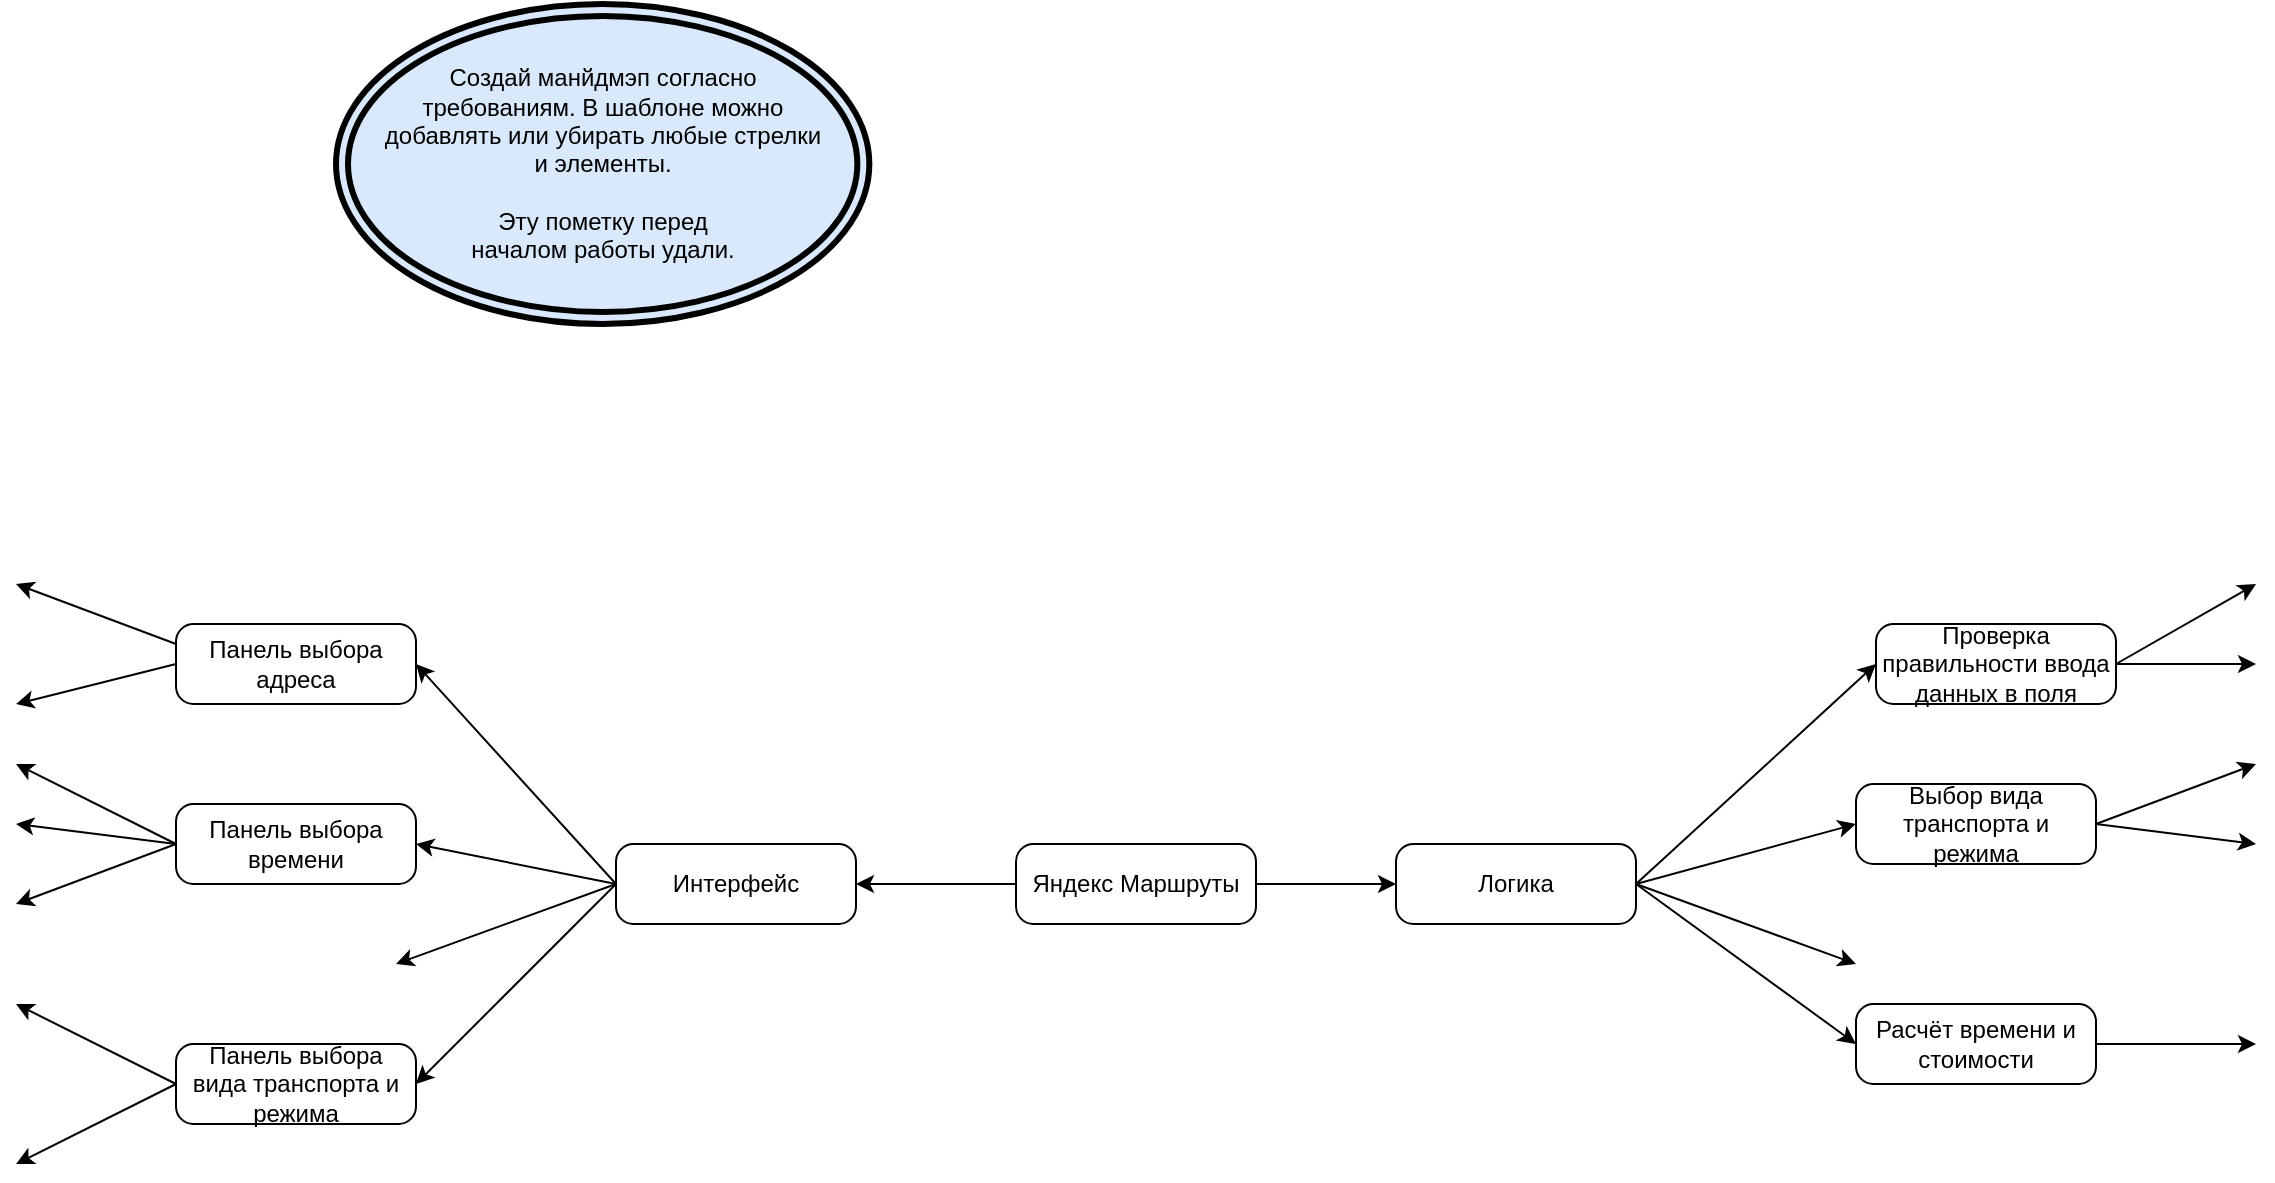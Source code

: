 <mxfile version="15.3.6" type="github"><diagram id="mye7cpsdecRdVJIh1ltE" name="Page-1"><mxGraphModel dx="1669" dy="1712" grid="1" gridSize="10" guides="1" tooltips="1" connect="1" arrows="1" fold="1" page="1" pageScale="1" pageWidth="827" pageHeight="1169" math="0" shadow="0"><root><mxCell id="0"/><mxCell id="1" parent="0"/><mxCell id="GoWqnwifKlF_Yr-xNYbi-38" style="edgeStyle=none;rounded=0;orthogonalLoop=1;jettySize=auto;html=1;exitX=0;exitY=0.5;exitDx=0;exitDy=0;entryX=1;entryY=0.5;entryDx=0;entryDy=0;" parent="1" source="GoWqnwifKlF_Yr-xNYbi-1" target="GoWqnwifKlF_Yr-xNYbi-3" edge="1"><mxGeometry relative="1" as="geometry"><mxPoint x="270" y="380" as="targetPoint"/></mxGeometry></mxCell><mxCell id="qn3d2HcTWaKksIYHcs9O-18" style="edgeStyle=none;rounded=0;orthogonalLoop=1;jettySize=auto;html=1;exitX=1;exitY=0.5;exitDx=0;exitDy=0;" parent="1" source="GoWqnwifKlF_Yr-xNYbi-1" edge="1"><mxGeometry relative="1" as="geometry"><mxPoint x="530" y="380" as="targetPoint"/></mxGeometry></mxCell><mxCell id="GoWqnwifKlF_Yr-xNYbi-1" value="Яндекс Маршруты" style="rounded=1;whiteSpace=wrap;html=1;arcSize=22;" parent="1" vertex="1"><mxGeometry x="340" y="360" width="120" height="40" as="geometry"/></mxCell><mxCell id="GoWqnwifKlF_Yr-xNYbi-52" style="edgeStyle=none;rounded=0;orthogonalLoop=1;jettySize=auto;html=1;exitX=0;exitY=0.5;exitDx=0;exitDy=0;entryX=1;entryY=0.5;entryDx=0;entryDy=0;" parent="1" source="GoWqnwifKlF_Yr-xNYbi-3" target="GoWqnwifKlF_Yr-xNYbi-43" edge="1"><mxGeometry relative="1" as="geometry"/></mxCell><mxCell id="OxW7yi1mNQBKnJ8u3WXz-1" style="rounded=0;orthogonalLoop=1;jettySize=auto;html=1;exitX=0;exitY=0.5;exitDx=0;exitDy=0;entryX=1;entryY=0.5;entryDx=0;entryDy=0;" parent="1" source="GoWqnwifKlF_Yr-xNYbi-3" target="GoWqnwifKlF_Yr-xNYbi-45" edge="1"><mxGeometry relative="1" as="geometry"/></mxCell><mxCell id="OxW7yi1mNQBKnJ8u3WXz-3" style="edgeStyle=none;rounded=0;orthogonalLoop=1;jettySize=auto;html=1;exitX=0;exitY=0.5;exitDx=0;exitDy=0;entryX=1;entryY=0.5;entryDx=0;entryDy=0;" parent="1" source="GoWqnwifKlF_Yr-xNYbi-3" target="OxW7yi1mNQBKnJ8u3WXz-2" edge="1"><mxGeometry relative="1" as="geometry"/></mxCell><mxCell id="OxW7yi1mNQBKnJ8u3WXz-5" style="edgeStyle=none;rounded=0;orthogonalLoop=1;jettySize=auto;html=1;exitX=0;exitY=0.5;exitDx=0;exitDy=0;" parent="1" source="GoWqnwifKlF_Yr-xNYbi-3" edge="1"><mxGeometry relative="1" as="geometry"><mxPoint x="30" y="420" as="targetPoint"/></mxGeometry></mxCell><mxCell id="GoWqnwifKlF_Yr-xNYbi-3" value="Интерфейс" style="rounded=1;whiteSpace=wrap;html=1;arcSize=22;" parent="1" vertex="1"><mxGeometry x="140" y="360" width="120" height="40" as="geometry"/></mxCell><mxCell id="oigtg8h2ie4QQOlHJKOF-9" style="edgeStyle=none;rounded=0;orthogonalLoop=1;jettySize=auto;html=1;exitX=1;exitY=0.5;exitDx=0;exitDy=0;" parent="1" source="GoWqnwifKlF_Yr-xNYbi-4" edge="1"><mxGeometry relative="1" as="geometry"><mxPoint x="960" y="230" as="targetPoint"/></mxGeometry></mxCell><mxCell id="oigtg8h2ie4QQOlHJKOF-10" style="edgeStyle=none;rounded=0;orthogonalLoop=1;jettySize=auto;html=1;exitX=1;exitY=0.5;exitDx=0;exitDy=0;" parent="1" source="GoWqnwifKlF_Yr-xNYbi-4" edge="1"><mxGeometry relative="1" as="geometry"><mxPoint x="960" y="270" as="targetPoint"/></mxGeometry></mxCell><mxCell id="GoWqnwifKlF_Yr-xNYbi-4" value="Проверка правильности ввода данных в поля" style="rounded=1;whiteSpace=wrap;html=1;arcSize=22;" parent="1" vertex="1"><mxGeometry x="770" y="250" width="120" height="40" as="geometry"/></mxCell><mxCell id="oigtg8h2ie4QQOlHJKOF-11" style="edgeStyle=none;rounded=0;orthogonalLoop=1;jettySize=auto;html=1;exitX=1;exitY=0.5;exitDx=0;exitDy=0;" parent="1" source="GoWqnwifKlF_Yr-xNYbi-5" edge="1"><mxGeometry relative="1" as="geometry"><mxPoint x="960" y="360" as="targetPoint"/><mxPoint x="900" y="480" as="sourcePoint"/></mxGeometry></mxCell><mxCell id="oigtg8h2ie4QQOlHJKOF-12" style="edgeStyle=none;rounded=0;orthogonalLoop=1;jettySize=auto;html=1;exitX=1;exitY=0.5;exitDx=0;exitDy=0;" parent="1" source="GoWqnwifKlF_Yr-xNYbi-5" edge="1"><mxGeometry relative="1" as="geometry"><mxPoint x="960" y="320" as="targetPoint"/></mxGeometry></mxCell><mxCell id="GoWqnwifKlF_Yr-xNYbi-5" value="Выбор вида транспорта и режима" style="rounded=1;whiteSpace=wrap;html=1;arcSize=22;" parent="1" vertex="1"><mxGeometry x="760" y="330" width="120" height="40" as="geometry"/></mxCell><mxCell id="oigtg8h2ie4QQOlHJKOF-6" style="edgeStyle=none;rounded=0;orthogonalLoop=1;jettySize=auto;html=1;exitX=0;exitY=0.5;exitDx=0;exitDy=0;" parent="1" source="GoWqnwifKlF_Yr-xNYbi-43" edge="1"><mxGeometry relative="1" as="geometry"><mxPoint x="-160" y="350" as="targetPoint"/></mxGeometry></mxCell><mxCell id="oigtg8h2ie4QQOlHJKOF-7" style="edgeStyle=none;rounded=0;orthogonalLoop=1;jettySize=auto;html=1;exitX=0;exitY=0.5;exitDx=0;exitDy=0;" parent="1" source="GoWqnwifKlF_Yr-xNYbi-43" edge="1"><mxGeometry relative="1" as="geometry"><mxPoint x="-160" y="390" as="targetPoint"/></mxGeometry></mxCell><mxCell id="oigtg8h2ie4QQOlHJKOF-8" style="edgeStyle=none;rounded=0;orthogonalLoop=1;jettySize=auto;html=1;exitX=0;exitY=0.5;exitDx=0;exitDy=0;" parent="1" source="GoWqnwifKlF_Yr-xNYbi-43" edge="1"><mxGeometry relative="1" as="geometry"><mxPoint x="-160" y="320" as="targetPoint"/></mxGeometry></mxCell><mxCell id="GoWqnwifKlF_Yr-xNYbi-43" value="Панель выбора времени" style="rounded=1;whiteSpace=wrap;html=1;arcSize=22;" parent="1" vertex="1"><mxGeometry x="-80" y="340" width="120" height="40" as="geometry"/></mxCell><mxCell id="oigtg8h2ie4QQOlHJKOF-4" style="edgeStyle=none;rounded=0;orthogonalLoop=1;jettySize=auto;html=1;exitX=0;exitY=0.5;exitDx=0;exitDy=0;" parent="1" source="GoWqnwifKlF_Yr-xNYbi-45" edge="1"><mxGeometry relative="1" as="geometry"><mxPoint x="-160" y="290" as="targetPoint"/></mxGeometry></mxCell><mxCell id="oigtg8h2ie4QQOlHJKOF-5" style="edgeStyle=none;rounded=0;orthogonalLoop=1;jettySize=auto;html=1;exitX=0;exitY=0.25;exitDx=0;exitDy=0;" parent="1" source="GoWqnwifKlF_Yr-xNYbi-45" edge="1"><mxGeometry relative="1" as="geometry"><mxPoint x="-160" y="230" as="targetPoint"/></mxGeometry></mxCell><mxCell id="GoWqnwifKlF_Yr-xNYbi-45" value="Панель выбора адреса" style="rounded=1;whiteSpace=wrap;html=1;arcSize=22;" parent="1" vertex="1"><mxGeometry x="-80" y="250" width="120" height="40" as="geometry"/></mxCell><mxCell id="XZIdlgmfusqNC0qmyRfb-1" value="Создай манйдмэп согласно &lt;br&gt;требованиям. В шаблоне можно&lt;br&gt;добавлять или убирать любые стрелки&lt;br&gt;и элементы.&lt;br&gt;&lt;br&gt;&lt;span&gt;Эту пометку перед &lt;br&gt;началом работы удали.&lt;/span&gt;" style="ellipse;shape=doubleEllipse;whiteSpace=wrap;html=1;strokeWidth=3;fillColor=#dae8fc;" parent="1" vertex="1"><mxGeometry x="-1.599e-14" y="-60" width="266.67" height="160" as="geometry"/></mxCell><mxCell id="qn3d2HcTWaKksIYHcs9O-7" style="edgeStyle=none;rounded=0;orthogonalLoop=1;jettySize=auto;html=1;exitX=1;exitY=0.5;exitDx=0;exitDy=0;entryX=0;entryY=0.5;entryDx=0;entryDy=0;" parent="1" source="qn3d2HcTWaKksIYHcs9O-5" target="GoWqnwifKlF_Yr-xNYbi-5" edge="1"><mxGeometry relative="1" as="geometry"/></mxCell><mxCell id="qn3d2HcTWaKksIYHcs9O-15" style="edgeStyle=none;rounded=0;orthogonalLoop=1;jettySize=auto;html=1;exitX=1;exitY=0.5;exitDx=0;exitDy=0;entryX=0;entryY=0.5;entryDx=0;entryDy=0;" parent="1" source="qn3d2HcTWaKksIYHcs9O-5" target="qn3d2HcTWaKksIYHcs9O-14" edge="1"><mxGeometry relative="1" as="geometry"><mxPoint x="760" y="380" as="targetPoint"/></mxGeometry></mxCell><mxCell id="OxW7yi1mNQBKnJ8u3WXz-6" style="edgeStyle=none;rounded=0;orthogonalLoop=1;jettySize=auto;html=1;exitX=1;exitY=0.5;exitDx=0;exitDy=0;entryX=0;entryY=0.5;entryDx=0;entryDy=0;" parent="1" source="qn3d2HcTWaKksIYHcs9O-5" target="GoWqnwifKlF_Yr-xNYbi-4" edge="1"><mxGeometry relative="1" as="geometry"><mxPoint x="770" y="500" as="targetPoint"/></mxGeometry></mxCell><mxCell id="OxW7yi1mNQBKnJ8u3WXz-7" style="edgeStyle=none;rounded=0;orthogonalLoop=1;jettySize=auto;html=1;exitX=1;exitY=0.5;exitDx=0;exitDy=0;" parent="1" source="qn3d2HcTWaKksIYHcs9O-5" edge="1"><mxGeometry relative="1" as="geometry"><mxPoint x="760" y="420" as="targetPoint"/></mxGeometry></mxCell><mxCell id="qn3d2HcTWaKksIYHcs9O-5" value="Логика" style="rounded=1;whiteSpace=wrap;html=1;arcSize=22;" parent="1" vertex="1"><mxGeometry x="530" y="360" width="120" height="40" as="geometry"/></mxCell><mxCell id="oigtg8h2ie4QQOlHJKOF-13" style="edgeStyle=none;rounded=0;orthogonalLoop=1;jettySize=auto;html=1;exitX=1;exitY=0.5;exitDx=0;exitDy=0;" parent="1" source="qn3d2HcTWaKksIYHcs9O-14" edge="1"><mxGeometry relative="1" as="geometry"><mxPoint x="960" y="460" as="targetPoint"/></mxGeometry></mxCell><mxCell id="qn3d2HcTWaKksIYHcs9O-14" value="Расчёт времени и стоимости" style="rounded=1;whiteSpace=wrap;html=1;arcSize=22;" parent="1" vertex="1"><mxGeometry x="760" y="440" width="120" height="40" as="geometry"/></mxCell><mxCell id="oigtg8h2ie4QQOlHJKOF-1" style="rounded=0;orthogonalLoop=1;jettySize=auto;html=1;exitX=0;exitY=0.5;exitDx=0;exitDy=0;" parent="1" source="OxW7yi1mNQBKnJ8u3WXz-2" edge="1"><mxGeometry relative="1" as="geometry"><mxPoint x="-160" y="440" as="targetPoint"/></mxGeometry></mxCell><mxCell id="oigtg8h2ie4QQOlHJKOF-3" style="edgeStyle=none;rounded=0;orthogonalLoop=1;jettySize=auto;html=1;exitX=0;exitY=0.5;exitDx=0;exitDy=0;" parent="1" source="OxW7yi1mNQBKnJ8u3WXz-2" edge="1"><mxGeometry relative="1" as="geometry"><mxPoint x="-160" y="520" as="targetPoint"/></mxGeometry></mxCell><mxCell id="OxW7yi1mNQBKnJ8u3WXz-2" value="Панель выбора&lt;br&gt;вида транспорта и режима" style="rounded=1;whiteSpace=wrap;html=1;arcSize=22;" parent="1" vertex="1"><mxGeometry x="-80" y="460" width="120" height="40" as="geometry"/></mxCell></root></mxGraphModel></diagram></mxfile>